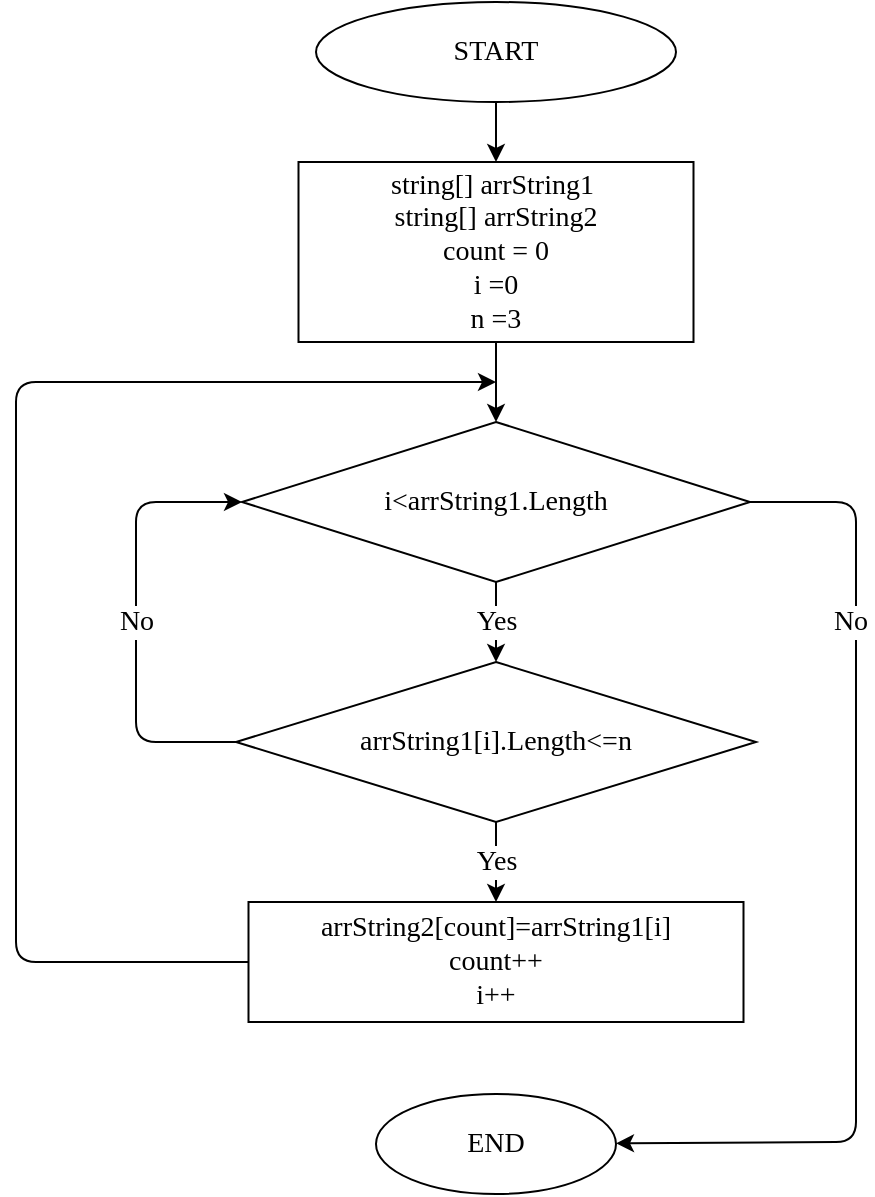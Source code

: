 <mxfile>
    <diagram id="SfofQsomUg7t-HpP2Bk4" name="Страница 1">
        <mxGraphModel dx="1202" dy="1882" grid="1" gridSize="10" guides="1" tooltips="1" connect="1" arrows="1" fold="1" page="1" pageScale="1" pageWidth="827" pageHeight="1169" math="0" shadow="0">
            <root>
                <mxCell id="0"/>
                <mxCell id="1" parent="0"/>
                <mxCell id="19" value="" style="edgeStyle=none;html=1;fontFamily=Verdana;fontSize=14;fontColor=default;" edge="1" parent="1" source="4" target="6">
                    <mxGeometry relative="1" as="geometry"/>
                </mxCell>
                <mxCell id="4" value="START" style="ellipse;whiteSpace=wrap;fontSize=14;fontFamily=Verdana;html=1;" parent="1" vertex="1">
                    <mxGeometry x="330" y="-160" width="180" height="50" as="geometry"/>
                </mxCell>
                <mxCell id="5" value="END" style="ellipse;whiteSpace=wrap;fontFamily=Verdana;html=1;fontSize=14;" parent="1" vertex="1">
                    <mxGeometry x="360" y="386" width="120" height="50" as="geometry"/>
                </mxCell>
                <mxCell id="18" value="" style="edgeStyle=none;html=1;fontFamily=Verdana;fontSize=14;fontColor=default;" edge="1" parent="1" source="6" target="7">
                    <mxGeometry relative="1" as="geometry"/>
                </mxCell>
                <mxCell id="6" value="string[] arrString1&amp;nbsp;&lt;br style=&quot;font-size: 14px&quot;&gt;string[]&amp;nbsp;arrString2&lt;br style=&quot;font-size: 14px&quot;&gt;count = 0&lt;br style=&quot;font-size: 14px&quot;&gt;i =0&lt;br style=&quot;font-size: 14px&quot;&gt;n =3" style="rounded=0;fontSize=14;fontColor=default;whiteSpace=wrap;fontFamily=Verdana;html=1;" parent="1" vertex="1">
                    <mxGeometry x="321.25" y="-80" width="197.5" height="90" as="geometry"/>
                </mxCell>
                <mxCell id="14" value="Yes" style="edgeStyle=none;html=1;entryX=0.5;entryY=0;entryDx=0;entryDy=0;fontFamily=Verdana;fontSize=14;fontColor=default;" edge="1" parent="1" source="7" target="11">
                    <mxGeometry relative="1" as="geometry"/>
                </mxCell>
                <mxCell id="21" style="edgeStyle=none;html=1;fontFamily=Verdana;fontSize=14;fontColor=default;" edge="1" parent="1" source="7" target="5">
                    <mxGeometry relative="1" as="geometry">
                        <Array as="points">
                            <mxPoint x="600" y="90"/>
                            <mxPoint x="600" y="410"/>
                        </Array>
                    </mxGeometry>
                </mxCell>
                <mxCell id="22" value="No" style="edgeLabel;html=1;align=center;verticalAlign=middle;resizable=0;points=[];fontSize=14;fontFamily=Verdana;fontColor=default;" vertex="1" connectable="0" parent="21">
                    <mxGeometry x="-0.856" relative="1" as="geometry">
                        <mxPoint x="14" y="60" as="offset"/>
                    </mxGeometry>
                </mxCell>
                <mxCell id="7" value="i&amp;lt;arrString1.Length" style="rhombus;whiteSpace=wrap;fontFamily=Verdana;fontSize=14;fontColor=default;html=1;" vertex="1" parent="1">
                    <mxGeometry x="293" y="50" width="254" height="80" as="geometry"/>
                </mxCell>
                <mxCell id="15" value="Yes" style="edgeStyle=none;html=1;fontFamily=Verdana;fontSize=14;fontColor=default;" edge="1" parent="1" source="11" target="12">
                    <mxGeometry relative="1" as="geometry">
                        <Array as="points">
                            <mxPoint x="420" y="270"/>
                        </Array>
                    </mxGeometry>
                </mxCell>
                <mxCell id="16" style="edgeStyle=none;html=1;entryX=0;entryY=0.5;entryDx=0;entryDy=0;fontFamily=Verdana;fontSize=14;fontColor=default;exitX=0;exitY=0.5;exitDx=0;exitDy=0;" edge="1" parent="1" source="11" target="7">
                    <mxGeometry relative="1" as="geometry">
                        <Array as="points">
                            <mxPoint x="240" y="210"/>
                            <mxPoint x="240" y="90"/>
                        </Array>
                    </mxGeometry>
                </mxCell>
                <mxCell id="17" value="No" style="edgeLabel;html=1;align=center;verticalAlign=middle;resizable=0;points=[];fontSize=14;fontFamily=Verdana;fontColor=default;" vertex="1" connectable="0" parent="16">
                    <mxGeometry x="-0.247" relative="1" as="geometry">
                        <mxPoint y="-26" as="offset"/>
                    </mxGeometry>
                </mxCell>
                <mxCell id="11" value="arrString1[i].Length&amp;lt;=n" style="rhombus;whiteSpace=wrap;fontFamily=Verdana;fontSize=14;fontColor=default;html=1;" vertex="1" parent="1">
                    <mxGeometry x="290" y="170" width="260" height="80" as="geometry"/>
                </mxCell>
                <mxCell id="20" style="edgeStyle=none;html=1;fontFamily=Verdana;fontSize=14;fontColor=default;" edge="1" parent="1" source="12">
                    <mxGeometry relative="1" as="geometry">
                        <mxPoint x="420" y="30" as="targetPoint"/>
                        <Array as="points">
                            <mxPoint x="180" y="320"/>
                            <mxPoint x="180" y="30"/>
                        </Array>
                    </mxGeometry>
                </mxCell>
                <mxCell id="12" value="arrString2[count]=arrString1[i]&lt;br&gt;count++&lt;br&gt;i++" style="rounded=0;whiteSpace=wrap;fontFamily=Verdana;fontSize=14;fontColor=default;html=1;align=center;" vertex="1" parent="1">
                    <mxGeometry x="296.25" y="290" width="247.5" height="60" as="geometry"/>
                </mxCell>
            </root>
        </mxGraphModel>
    </diagram>
</mxfile>